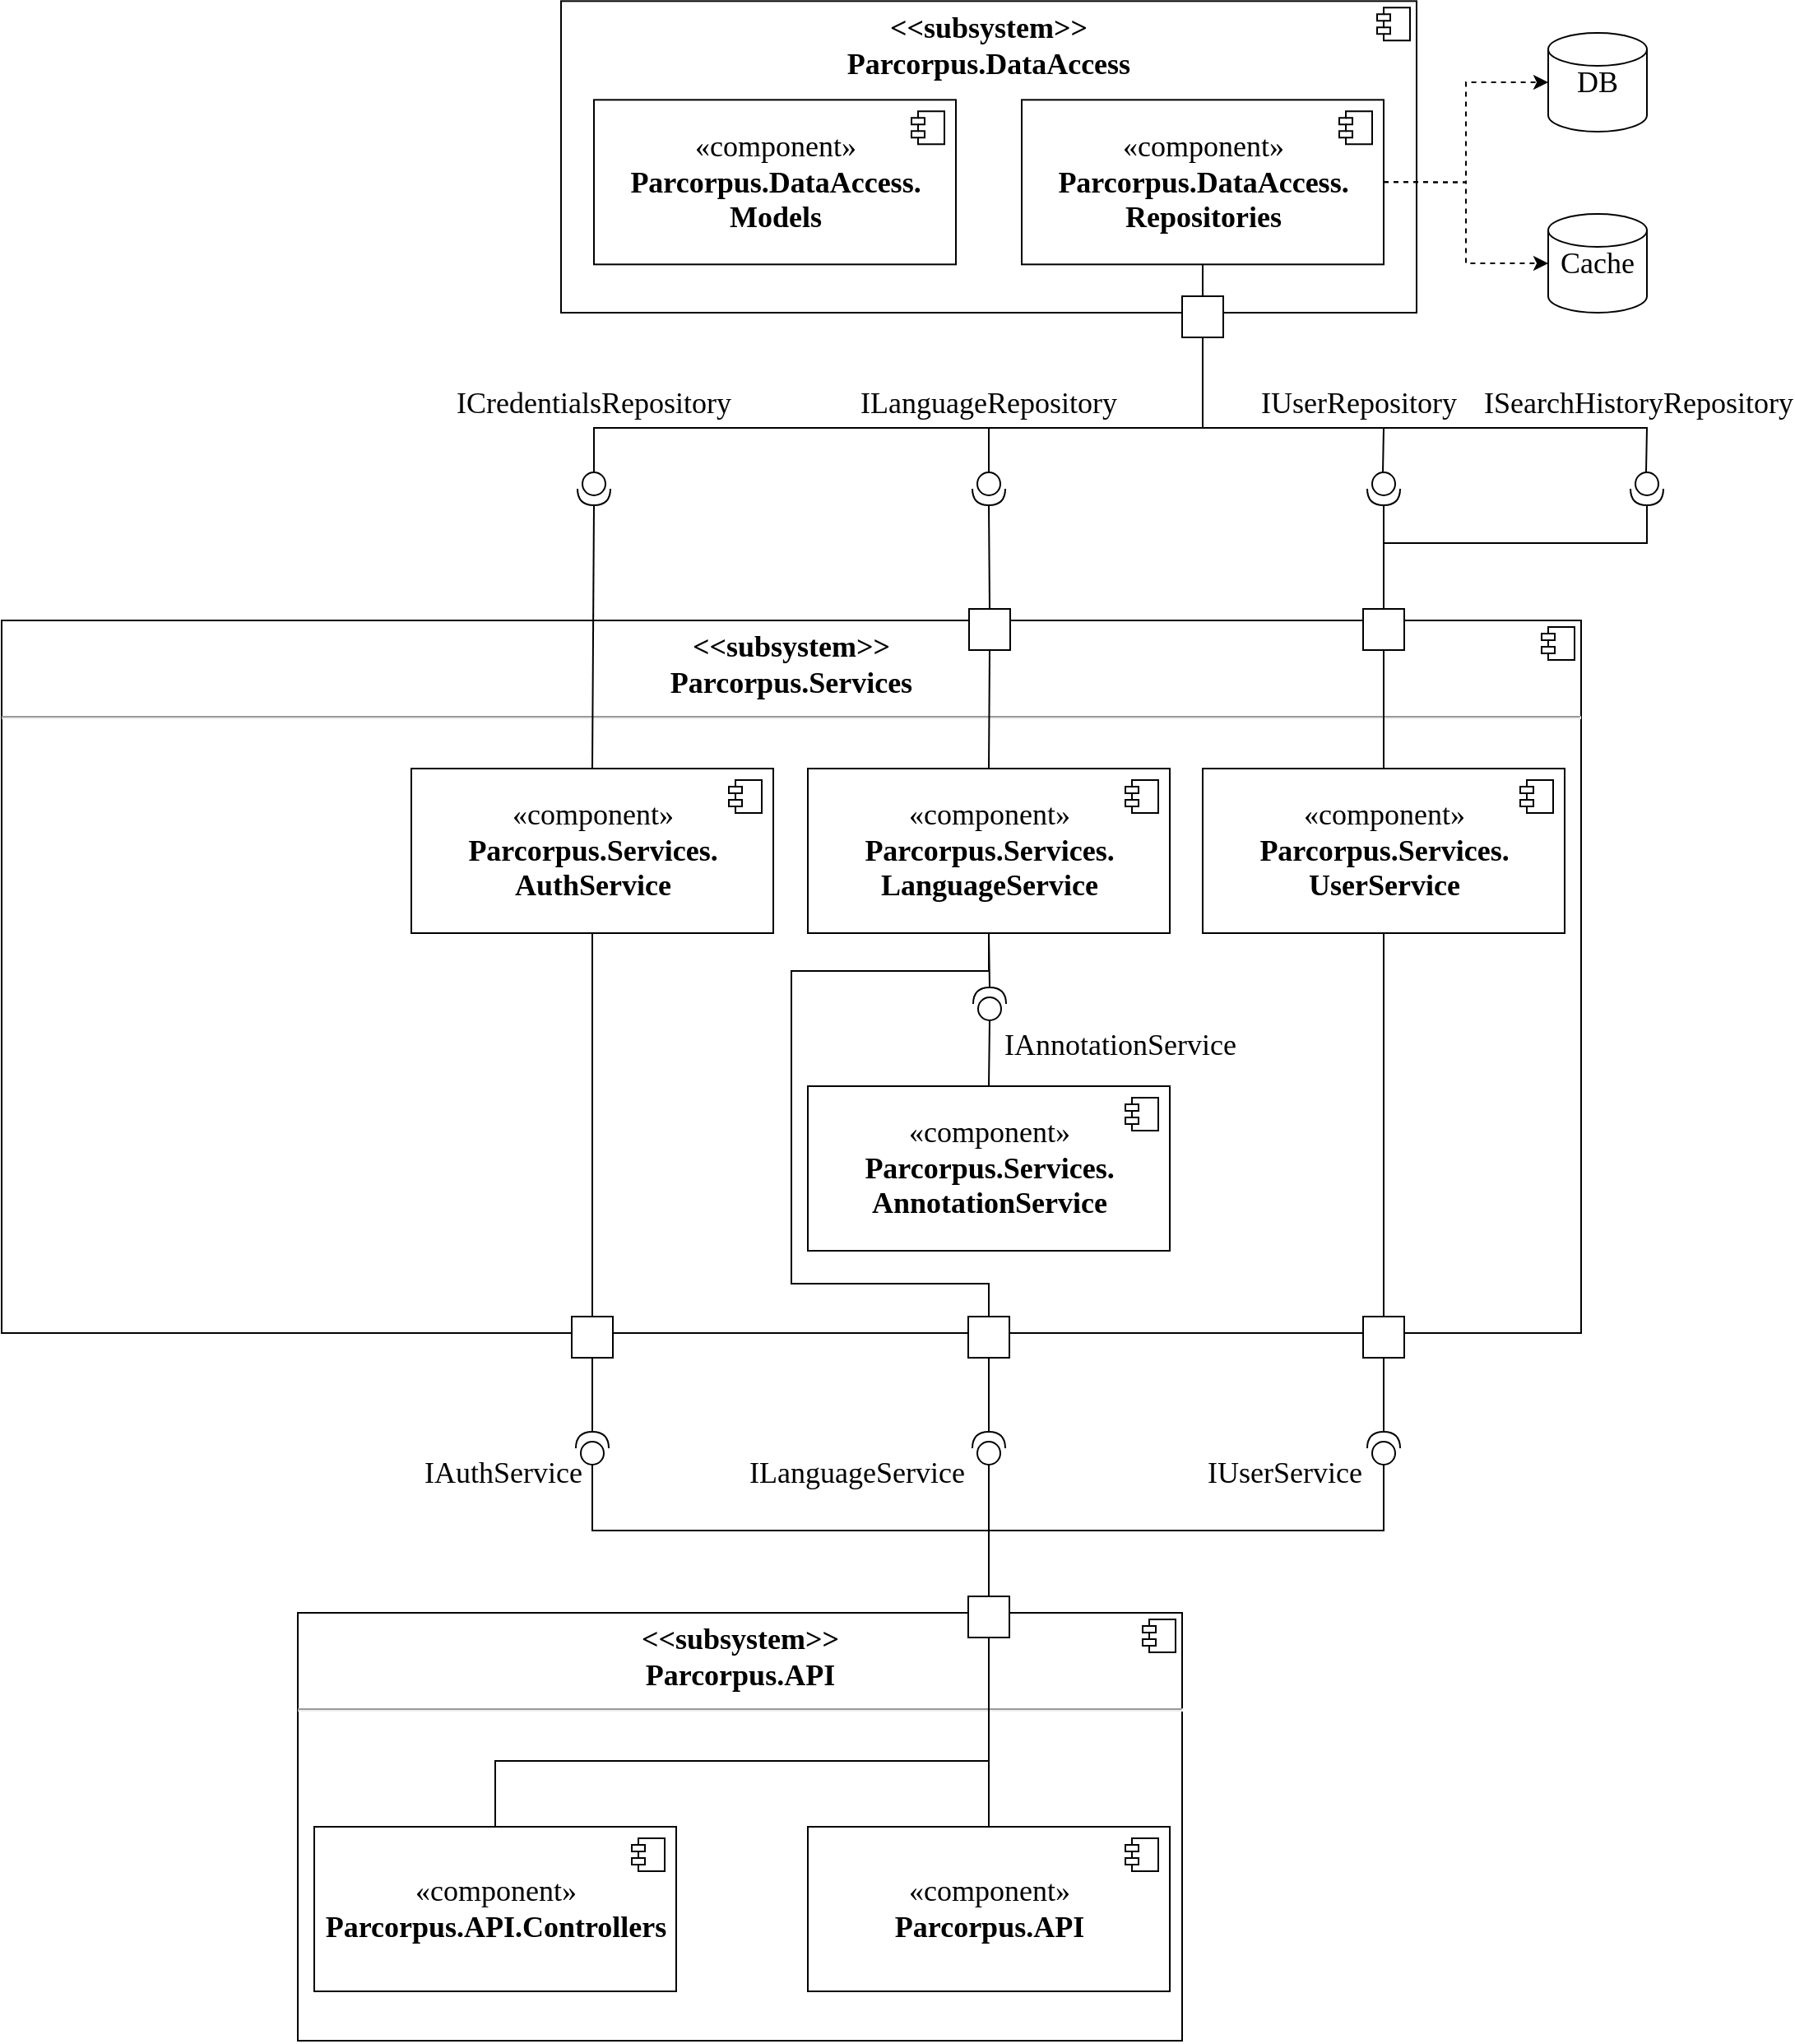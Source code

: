 <mxfile version="20.8.16" type="device"><diagram name="Страница 1" id="81cSLBE7nrnXuCphyeMQ"><mxGraphModel dx="1884" dy="1696" grid="1" gridSize="10" guides="1" tooltips="1" connect="1" arrows="1" fold="1" page="1" pageScale="1" pageWidth="950" pageHeight="580" math="0" shadow="0"><root><mxCell id="0"/><mxCell id="1" parent="0"/><mxCell id="-ZrfUMzQOLlgxnkJEbYy-15" value="&lt;p style=&quot;margin: 6px 0px 0px; text-align: center; font-size: 18px;&quot;&gt;&lt;span style=&quot;font-size: 18px;&quot;&gt;&amp;lt;&amp;lt;subsystem&amp;gt;&amp;gt;&lt;br style=&quot;font-size: 18px;&quot;&gt;Parcorpus.Services&lt;/span&gt;&lt;/p&gt;&lt;hr style=&quot;font-size: 18px;&quot;&gt;&lt;p style=&quot;margin: 0px 0px 0px 8px; font-size: 18px;&quot;&gt;&lt;br style=&quot;font-size: 18px;&quot;&gt;&lt;/p&gt;" style="align=left;overflow=fill;html=1;dropTarget=0;fillColor=none;fontSize=18;fontFamily=Times New Roman;fontStyle=1" parent="1" vertex="1"><mxGeometry x="80" y="297" width="960" height="433" as="geometry"/></mxCell><mxCell id="-ZrfUMzQOLlgxnkJEbYy-16" value="" style="shape=component;jettyWidth=8;jettyHeight=4;" parent="-ZrfUMzQOLlgxnkJEbYy-15" vertex="1"><mxGeometry x="1" width="20" height="20" relative="1" as="geometry"><mxPoint x="-24" y="4" as="offset"/></mxGeometry></mxCell><mxCell id="-ZrfUMzQOLlgxnkJEbYy-17" value="«component»&lt;b&gt;&lt;br&gt;Parcorpus.Services.&lt;br&gt;AnnotationService&lt;br&gt;&lt;/b&gt;" style="html=1;dropTarget=0;fontFamily=Times New Roman;fontSize=18;" parent="1" vertex="1"><mxGeometry x="570" y="580" width="220" height="100" as="geometry"/></mxCell><mxCell id="-ZrfUMzQOLlgxnkJEbYy-18" value="" style="shape=module;jettyWidth=8;jettyHeight=4;fontFamily=Times New Roman;fontSize=18;" parent="-ZrfUMzQOLlgxnkJEbYy-17" vertex="1"><mxGeometry x="1" width="20" height="20" relative="1" as="geometry"><mxPoint x="-27" y="7" as="offset"/></mxGeometry></mxCell><mxCell id="-ZrfUMzQOLlgxnkJEbYy-112" style="edgeStyle=none;rounded=0;orthogonalLoop=1;jettySize=auto;html=1;exitX=0.5;exitY=1;exitDx=0;exitDy=0;entryX=0.5;entryY=0;entryDx=0;entryDy=0;fontFamily=Times New Roman;fontSize=18;endArrow=none;endFill=0;" parent="1" source="-ZrfUMzQOLlgxnkJEbYy-19" target="-ZrfUMzQOLlgxnkJEbYy-109" edge="1"><mxGeometry relative="1" as="geometry"/></mxCell><mxCell id="-ZrfUMzQOLlgxnkJEbYy-19" value="«component»&lt;b&gt;&lt;br&gt;Parcorpus.Services.&lt;br&gt;AuthService&lt;br&gt;&lt;/b&gt;" style="html=1;dropTarget=0;fontFamily=Times New Roman;fontSize=18;" parent="1" vertex="1"><mxGeometry x="329" y="387" width="220" height="100" as="geometry"/></mxCell><mxCell id="-ZrfUMzQOLlgxnkJEbYy-20" value="" style="shape=module;jettyWidth=8;jettyHeight=4;fontFamily=Times New Roman;fontSize=18;" parent="-ZrfUMzQOLlgxnkJEbYy-19" vertex="1"><mxGeometry x="1" width="20" height="20" relative="1" as="geometry"><mxPoint x="-27" y="7" as="offset"/></mxGeometry></mxCell><mxCell id="-ZrfUMzQOLlgxnkJEbYy-114" style="edgeStyle=none;rounded=0;orthogonalLoop=1;jettySize=auto;html=1;exitX=0.5;exitY=1;exitDx=0;exitDy=0;entryX=0.5;entryY=0;entryDx=0;entryDy=0;fontFamily=Times New Roman;fontSize=18;endArrow=none;endFill=0;" parent="1" source="-ZrfUMzQOLlgxnkJEbYy-23" target="-ZrfUMzQOLlgxnkJEbYy-110" edge="1"><mxGeometry relative="1" as="geometry"><Array as="points"><mxPoint x="680" y="510"/><mxPoint x="560" y="510"/><mxPoint x="560" y="700"/><mxPoint x="680" y="700"/></Array></mxGeometry></mxCell><mxCell id="-ZrfUMzQOLlgxnkJEbYy-23" value="«component»&lt;b&gt;&lt;br&gt;Parcorpus.Services.&lt;br&gt;LanguageService&lt;br&gt;&lt;/b&gt;" style="html=1;dropTarget=0;fontFamily=Times New Roman;fontSize=18;" parent="1" vertex="1"><mxGeometry x="570" y="387" width="220" height="100" as="geometry"/></mxCell><mxCell id="-ZrfUMzQOLlgxnkJEbYy-24" value="" style="shape=module;jettyWidth=8;jettyHeight=4;fontFamily=Times New Roman;fontSize=18;" parent="-ZrfUMzQOLlgxnkJEbYy-23" vertex="1"><mxGeometry x="1" width="20" height="20" relative="1" as="geometry"><mxPoint x="-27" y="7" as="offset"/></mxGeometry></mxCell><mxCell id="-ZrfUMzQOLlgxnkJEbYy-113" style="edgeStyle=none;rounded=0;orthogonalLoop=1;jettySize=auto;html=1;exitX=0.5;exitY=1;exitDx=0;exitDy=0;entryX=0.5;entryY=0;entryDx=0;entryDy=0;fontFamily=Times New Roman;fontSize=18;endArrow=none;endFill=0;" parent="1" source="-ZrfUMzQOLlgxnkJEbYy-25" target="-ZrfUMzQOLlgxnkJEbYy-111" edge="1"><mxGeometry relative="1" as="geometry"/></mxCell><mxCell id="-ZrfUMzQOLlgxnkJEbYy-25" value="«component»&lt;b&gt;&lt;br&gt;Parcorpus.Services.&lt;br&gt;UserService&lt;br&gt;&lt;/b&gt;" style="html=1;dropTarget=0;fontFamily=Times New Roman;fontSize=18;" parent="1" vertex="1"><mxGeometry x="810" y="387" width="220" height="100" as="geometry"/></mxCell><mxCell id="-ZrfUMzQOLlgxnkJEbYy-26" value="" style="shape=module;jettyWidth=8;jettyHeight=4;fontFamily=Times New Roman;fontSize=18;" parent="-ZrfUMzQOLlgxnkJEbYy-25" vertex="1"><mxGeometry x="1" width="20" height="20" relative="1" as="geometry"><mxPoint x="-27" y="7" as="offset"/></mxGeometry></mxCell><mxCell id="-ZrfUMzQOLlgxnkJEbYy-27" value="&lt;p style=&quot;margin: 6px 0px 0px; text-align: center; font-size: 18px;&quot;&gt;&lt;span style=&quot;font-size: 18px;&quot;&gt;&amp;lt;&amp;lt;subsystem&amp;gt;&amp;gt;&lt;br style=&quot;font-size: 18px;&quot;&gt;Parcorpus.API&lt;/span&gt;&lt;/p&gt;&lt;hr style=&quot;font-size: 18px;&quot;&gt;&lt;p style=&quot;margin: 0px 0px 0px 8px; font-size: 18px;&quot;&gt;&lt;br style=&quot;font-size: 18px;&quot;&gt;&lt;/p&gt;" style="align=left;overflow=fill;html=1;dropTarget=0;fillColor=none;fontSize=18;fontFamily=Times New Roman;fontStyle=1" parent="1" vertex="1"><mxGeometry x="260" y="900" width="537.5" height="260" as="geometry"/></mxCell><mxCell id="-ZrfUMzQOLlgxnkJEbYy-28" value="" style="shape=component;jettyWidth=8;jettyHeight=4;" parent="-ZrfUMzQOLlgxnkJEbYy-27" vertex="1"><mxGeometry x="1" width="20" height="20" relative="1" as="geometry"><mxPoint x="-24" y="4" as="offset"/></mxGeometry></mxCell><mxCell id="-ZrfUMzQOLlgxnkJEbYy-29" value="«component»&lt;b&gt;&lt;br&gt;Parcorpus.API.Controllers&lt;/b&gt;" style="html=1;dropTarget=0;fontFamily=Times New Roman;fontSize=18;" parent="1" vertex="1"><mxGeometry x="270" y="1030" width="220" height="100" as="geometry"/></mxCell><mxCell id="-ZrfUMzQOLlgxnkJEbYy-30" value="" style="shape=module;jettyWidth=8;jettyHeight=4;fontFamily=Times New Roman;fontSize=18;" parent="-ZrfUMzQOLlgxnkJEbYy-29" vertex="1"><mxGeometry x="1" width="20" height="20" relative="1" as="geometry"><mxPoint x="-27" y="7" as="offset"/></mxGeometry></mxCell><mxCell id="-ZrfUMzQOLlgxnkJEbYy-33" value="«component»&lt;b&gt;&lt;br&gt;Parcorpus.API&lt;/b&gt;" style="html=1;dropTarget=0;fontFamily=Times New Roman;fontSize=18;" parent="1" vertex="1"><mxGeometry x="570" y="1030" width="220" height="100" as="geometry"/></mxCell><mxCell id="-ZrfUMzQOLlgxnkJEbYy-34" value="" style="shape=module;jettyWidth=8;jettyHeight=4;fontFamily=Times New Roman;fontSize=18;" parent="-ZrfUMzQOLlgxnkJEbYy-33" vertex="1"><mxGeometry x="1" width="20" height="20" relative="1" as="geometry"><mxPoint x="-27" y="7" as="offset"/></mxGeometry></mxCell><mxCell id="-ZrfUMzQOLlgxnkJEbYy-53" value="&lt;p style=&quot;margin: 6px 0px 0px; text-align: center; font-size: 18px;&quot;&gt;&lt;span style=&quot;font-size: 18px;&quot;&gt;&amp;lt;&amp;lt;subsystem&amp;gt;&amp;gt;&lt;br style=&quot;font-size: 18px;&quot;&gt;Parcorpus.DataAccess&lt;/span&gt;&lt;/p&gt;" style="align=left;overflow=fill;html=1;dropTarget=0;fillColor=none;fontSize=18;fontFamily=Times New Roman;fontStyle=1" parent="1" vertex="1"><mxGeometry x="420" y="-79.33" width="520" height="189.33" as="geometry"/></mxCell><mxCell id="-ZrfUMzQOLlgxnkJEbYy-54" value="" style="shape=component;jettyWidth=8;jettyHeight=4;" parent="-ZrfUMzQOLlgxnkJEbYy-53" vertex="1"><mxGeometry x="1" width="20" height="20" relative="1" as="geometry"><mxPoint x="-24" y="4" as="offset"/></mxGeometry></mxCell><mxCell id="-ZrfUMzQOLlgxnkJEbYy-59" value="«component»&lt;b&gt;&lt;br&gt;Parcorpus.DataAccess.&lt;br&gt;Models&lt;br&gt;&lt;/b&gt;" style="html=1;dropTarget=0;fontFamily=Times New Roman;fontSize=18;" parent="1" vertex="1"><mxGeometry x="440" y="-19.33" width="220" height="100" as="geometry"/></mxCell><mxCell id="-ZrfUMzQOLlgxnkJEbYy-60" value="" style="shape=module;jettyWidth=8;jettyHeight=4;fontFamily=Times New Roman;fontSize=18;" parent="-ZrfUMzQOLlgxnkJEbYy-59" vertex="1"><mxGeometry x="1" width="20" height="20" relative="1" as="geometry"><mxPoint x="-27" y="7" as="offset"/></mxGeometry></mxCell><mxCell id="lTO_4K2xdfcp0wFLgmKr-4" style="edgeStyle=orthogonalEdgeStyle;rounded=0;orthogonalLoop=1;jettySize=auto;html=1;exitX=1;exitY=0.5;exitDx=0;exitDy=0;entryX=0;entryY=0.5;entryDx=0;entryDy=0;entryPerimeter=0;fontFamily=Times New Roman;fontSize=18;dashed=1;" edge="1" parent="1" source="-ZrfUMzQOLlgxnkJEbYy-61" target="lTO_4K2xdfcp0wFLgmKr-1"><mxGeometry relative="1" as="geometry"/></mxCell><mxCell id="lTO_4K2xdfcp0wFLgmKr-5" style="edgeStyle=orthogonalEdgeStyle;rounded=0;orthogonalLoop=1;jettySize=auto;html=1;exitX=1;exitY=0.5;exitDx=0;exitDy=0;entryX=0;entryY=0.5;entryDx=0;entryDy=0;entryPerimeter=0;dashed=1;fontFamily=Times New Roman;fontSize=18;" edge="1" parent="1" source="-ZrfUMzQOLlgxnkJEbYy-61" target="lTO_4K2xdfcp0wFLgmKr-2"><mxGeometry relative="1" as="geometry"/></mxCell><mxCell id="-ZrfUMzQOLlgxnkJEbYy-61" value="«component»&lt;b&gt;&lt;br&gt;Parcorpus.DataAccess.&lt;br&gt;Repositories&lt;br&gt;&lt;/b&gt;" style="html=1;dropTarget=0;fontFamily=Times New Roman;fontSize=18;" parent="1" vertex="1"><mxGeometry x="700" y="-19.33" width="220" height="100" as="geometry"/></mxCell><mxCell id="-ZrfUMzQOLlgxnkJEbYy-62" value="" style="shape=module;jettyWidth=8;jettyHeight=4;fontFamily=Times New Roman;fontSize=18;" parent="-ZrfUMzQOLlgxnkJEbYy-61" vertex="1"><mxGeometry x="1" width="20" height="20" relative="1" as="geometry"><mxPoint x="-27" y="7" as="offset"/></mxGeometry></mxCell><mxCell id="-ZrfUMzQOLlgxnkJEbYy-65" value="" style="whiteSpace=wrap;html=1;aspect=fixed;fontFamily=Times New Roman;fontSize=18;fillColor=default;labelBackgroundColor=none;" parent="1" vertex="1"><mxGeometry x="797.5" y="100" width="25" height="25" as="geometry"/></mxCell><mxCell id="-ZrfUMzQOLlgxnkJEbYy-68" value="" style="endArrow=none;html=1;rounded=0;fontFamily=Times New Roman;fontSize=18;entryX=0.5;entryY=1;entryDx=0;entryDy=0;exitX=0.5;exitY=0;exitDx=0;exitDy=0;" parent="1" source="-ZrfUMzQOLlgxnkJEbYy-65" target="-ZrfUMzQOLlgxnkJEbYy-61" edge="1"><mxGeometry width="50" height="50" relative="1" as="geometry"><mxPoint x="810" y="91" as="sourcePoint"/><mxPoint x="840" y="130" as="targetPoint"/></mxGeometry></mxCell><mxCell id="-ZrfUMzQOLlgxnkJEbYy-70" value="" style="endArrow=none;html=1;rounded=0;fontFamily=Times New Roman;fontSize=18;exitX=0;exitY=0.5;exitDx=0;exitDy=0;entryX=0.5;entryY=1;entryDx=0;entryDy=0;exitPerimeter=0;" parent="1" source="-ZrfUMzQOLlgxnkJEbYy-92" target="-ZrfUMzQOLlgxnkJEbYy-65" edge="1"><mxGeometry width="50" height="50" relative="1" as="geometry"><mxPoint x="559.5" y="207" as="sourcePoint"/><mxPoint x="730" y="140.67" as="targetPoint"/><Array as="points"><mxPoint x="440" y="180"/><mxPoint x="810" y="180"/></Array></mxGeometry></mxCell><mxCell id="-ZrfUMzQOLlgxnkJEbYy-71" value="&lt;font style=&quot;font-size: 18px;&quot;&gt;ICredentialsRepository&lt;/font&gt;" style="text;html=1;strokeColor=none;fillColor=none;align=center;verticalAlign=middle;whiteSpace=wrap;rounded=0;fontSize=18;fontFamily=Times New Roman;" parent="1" vertex="1"><mxGeometry x="355" y="150" width="170" height="30" as="geometry"/></mxCell><mxCell id="-ZrfUMzQOLlgxnkJEbYy-74" value="&lt;font style=&quot;font-size: 18px;&quot;&gt;ILanguageRepository&lt;/font&gt;" style="text;html=1;strokeColor=none;fillColor=none;align=center;verticalAlign=middle;whiteSpace=wrap;rounded=0;fontSize=18;fontFamily=Times New Roman;" parent="1" vertex="1"><mxGeometry x="595" y="150" width="170" height="30" as="geometry"/></mxCell><mxCell id="-ZrfUMzQOLlgxnkJEbYy-75" value="" style="endArrow=none;html=1;rounded=0;fontFamily=Times New Roman;fontSize=18;exitX=0.5;exitY=0;exitDx=0;exitDy=0;" parent="1" edge="1"><mxGeometry width="50" height="50" relative="1" as="geometry"><mxPoint x="680" y="207" as="sourcePoint"/><mxPoint x="680" y="180" as="targetPoint"/></mxGeometry></mxCell><mxCell id="-ZrfUMzQOLlgxnkJEbYy-80" value="" style="endArrow=none;html=1;rounded=0;fontFamily=Times New Roman;fontSize=18;entryX=0.5;entryY=0;entryDx=0;entryDy=0;" parent="1" edge="1"><mxGeometry width="50" height="50" relative="1" as="geometry"><mxPoint x="810" y="180" as="sourcePoint"/><mxPoint x="1079.5" y="207" as="targetPoint"/><Array as="points"><mxPoint x="1080" y="180"/></Array></mxGeometry></mxCell><mxCell id="-ZrfUMzQOLlgxnkJEbYy-81" value="" style="endArrow=none;html=1;rounded=0;fontFamily=Times New Roman;fontSize=18;entryX=0.5;entryY=0;entryDx=0;entryDy=0;" parent="1" edge="1"><mxGeometry width="50" height="50" relative="1" as="geometry"><mxPoint x="920" y="180" as="sourcePoint"/><mxPoint x="919.5" y="207" as="targetPoint"/></mxGeometry></mxCell><mxCell id="-ZrfUMzQOLlgxnkJEbYy-82" value="&lt;font style=&quot;font-size: 18px;&quot;&gt;IUserRepository&lt;/font&gt;" style="text;html=1;strokeColor=none;fillColor=none;align=center;verticalAlign=middle;whiteSpace=wrap;rounded=0;fontSize=18;fontFamily=Times New Roman;" parent="1" vertex="1"><mxGeometry x="820" y="150" width="170" height="30" as="geometry"/></mxCell><mxCell id="-ZrfUMzQOLlgxnkJEbYy-83" value="&lt;font style=&quot;font-size: 18px;&quot;&gt;ISearchHistoryRepository&lt;/font&gt;" style="text;html=1;strokeColor=none;fillColor=none;align=center;verticalAlign=middle;whiteSpace=wrap;rounded=0;fontSize=18;fontFamily=Times New Roman;" parent="1" vertex="1"><mxGeometry x="990" y="150" width="170" height="30" as="geometry"/></mxCell><mxCell id="-ZrfUMzQOLlgxnkJEbYy-103" style="edgeStyle=none;rounded=0;orthogonalLoop=1;jettySize=auto;html=1;exitX=1;exitY=0.5;exitDx=0;exitDy=0;exitPerimeter=0;entryX=0.5;entryY=0;entryDx=0;entryDy=0;fontFamily=Times New Roman;fontSize=18;endArrow=none;endFill=0;" parent="1" source="-ZrfUMzQOLlgxnkJEbYy-92" target="-ZrfUMzQOLlgxnkJEbYy-19" edge="1"><mxGeometry relative="1" as="geometry"/></mxCell><mxCell id="-ZrfUMzQOLlgxnkJEbYy-92" value="" style="shape=providedRequiredInterface;html=1;verticalLabelPosition=bottom;sketch=0;labelBackgroundColor=none;fontFamily=Times New Roman;fontSize=18;fillColor=default;rotation=90;" parent="1" vertex="1"><mxGeometry x="430" y="207" width="20" height="20" as="geometry"/></mxCell><mxCell id="-ZrfUMzQOLlgxnkJEbYy-101" style="edgeStyle=none;rounded=0;orthogonalLoop=1;jettySize=auto;html=1;exitX=1;exitY=0.5;exitDx=0;exitDy=0;exitPerimeter=0;entryX=0.5;entryY=0;entryDx=0;entryDy=0;fontFamily=Times New Roman;fontSize=18;endArrow=none;endFill=0;" parent="1" source="-ZrfUMzQOLlgxnkJEbYy-93" target="-ZrfUMzQOLlgxnkJEbYy-99" edge="1"><mxGeometry relative="1" as="geometry"/></mxCell><mxCell id="-ZrfUMzQOLlgxnkJEbYy-93" value="" style="shape=providedRequiredInterface;html=1;verticalLabelPosition=bottom;sketch=0;labelBackgroundColor=none;fontFamily=Times New Roman;fontSize=18;fillColor=default;rotation=90;" parent="1" vertex="1"><mxGeometry x="670" y="207" width="20" height="20" as="geometry"/></mxCell><mxCell id="-ZrfUMzQOLlgxnkJEbYy-97" style="edgeStyle=none;rounded=0;orthogonalLoop=1;jettySize=auto;html=1;exitX=1;exitY=0.5;exitDx=0;exitDy=0;exitPerimeter=0;entryX=0.5;entryY=0;entryDx=0;entryDy=0;fontFamily=Times New Roman;fontSize=18;endArrow=none;endFill=0;" parent="1" source="-ZrfUMzQOLlgxnkJEbYy-94" target="-ZrfUMzQOLlgxnkJEbYy-96" edge="1"><mxGeometry relative="1" as="geometry"/></mxCell><mxCell id="-ZrfUMzQOLlgxnkJEbYy-94" value="" style="shape=providedRequiredInterface;html=1;verticalLabelPosition=bottom;sketch=0;labelBackgroundColor=none;fontFamily=Times New Roman;fontSize=18;fillColor=default;rotation=90;" parent="1" vertex="1"><mxGeometry x="910" y="207" width="20" height="20" as="geometry"/></mxCell><mxCell id="-ZrfUMzQOLlgxnkJEbYy-102" style="edgeStyle=none;rounded=0;orthogonalLoop=1;jettySize=auto;html=1;exitX=1;exitY=0.5;exitDx=0;exitDy=0;exitPerimeter=0;entryX=0.5;entryY=0;entryDx=0;entryDy=0;fontFamily=Times New Roman;fontSize=18;endArrow=none;endFill=0;" parent="1" source="-ZrfUMzQOLlgxnkJEbYy-95" target="-ZrfUMzQOLlgxnkJEbYy-96" edge="1"><mxGeometry relative="1" as="geometry"><Array as="points"><mxPoint x="1080" y="250"/><mxPoint x="920" y="250"/></Array></mxGeometry></mxCell><mxCell id="-ZrfUMzQOLlgxnkJEbYy-95" value="" style="shape=providedRequiredInterface;html=1;verticalLabelPosition=bottom;sketch=0;labelBackgroundColor=none;fontFamily=Times New Roman;fontSize=18;fillColor=default;rotation=90;" parent="1" vertex="1"><mxGeometry x="1070" y="207" width="20" height="20" as="geometry"/></mxCell><mxCell id="-ZrfUMzQOLlgxnkJEbYy-98" style="edgeStyle=none;rounded=0;orthogonalLoop=1;jettySize=auto;html=1;exitX=0.5;exitY=1;exitDx=0;exitDy=0;entryX=0.5;entryY=0;entryDx=0;entryDy=0;fontFamily=Times New Roman;fontSize=18;endArrow=none;endFill=0;" parent="1" source="-ZrfUMzQOLlgxnkJEbYy-96" target="-ZrfUMzQOLlgxnkJEbYy-25" edge="1"><mxGeometry relative="1" as="geometry"/></mxCell><mxCell id="-ZrfUMzQOLlgxnkJEbYy-96" value="" style="whiteSpace=wrap;html=1;aspect=fixed;fontFamily=Times New Roman;fontSize=18;fillColor=default;labelBackgroundColor=none;" parent="1" vertex="1"><mxGeometry x="907.5" y="290" width="25" height="25" as="geometry"/></mxCell><mxCell id="-ZrfUMzQOLlgxnkJEbYy-100" style="edgeStyle=none;rounded=0;orthogonalLoop=1;jettySize=auto;html=1;exitX=0.5;exitY=1;exitDx=0;exitDy=0;entryX=0.5;entryY=0;entryDx=0;entryDy=0;fontFamily=Times New Roman;fontSize=18;endArrow=none;endFill=0;" parent="1" source="-ZrfUMzQOLlgxnkJEbYy-99" target="-ZrfUMzQOLlgxnkJEbYy-23" edge="1"><mxGeometry relative="1" as="geometry"/></mxCell><mxCell id="-ZrfUMzQOLlgxnkJEbYy-99" value="" style="whiteSpace=wrap;html=1;aspect=fixed;fontFamily=Times New Roman;fontSize=18;fillColor=default;labelBackgroundColor=none;" parent="1" vertex="1"><mxGeometry x="668" y="290" width="25" height="25" as="geometry"/></mxCell><mxCell id="-ZrfUMzQOLlgxnkJEbYy-105" style="edgeStyle=none;rounded=0;orthogonalLoop=1;jettySize=auto;html=1;exitX=0;exitY=0.5;exitDx=0;exitDy=0;exitPerimeter=0;entryX=0.5;entryY=0;entryDx=0;entryDy=0;fontFamily=Times New Roman;fontSize=18;endArrow=none;endFill=0;" parent="1" source="-ZrfUMzQOLlgxnkJEbYy-104" target="-ZrfUMzQOLlgxnkJEbYy-17" edge="1"><mxGeometry relative="1" as="geometry"/></mxCell><mxCell id="-ZrfUMzQOLlgxnkJEbYy-106" style="edgeStyle=none;rounded=0;orthogonalLoop=1;jettySize=auto;html=1;exitX=1;exitY=0.5;exitDx=0;exitDy=0;exitPerimeter=0;entryX=0.5;entryY=1;entryDx=0;entryDy=0;fontFamily=Times New Roman;fontSize=18;endArrow=none;endFill=0;" parent="1" source="-ZrfUMzQOLlgxnkJEbYy-104" target="-ZrfUMzQOLlgxnkJEbYy-23" edge="1"><mxGeometry relative="1" as="geometry"/></mxCell><mxCell id="-ZrfUMzQOLlgxnkJEbYy-104" value="" style="shape=providedRequiredInterface;html=1;verticalLabelPosition=bottom;sketch=0;labelBackgroundColor=none;fontFamily=Times New Roman;fontSize=18;fillColor=default;rotation=-90;" parent="1" vertex="1"><mxGeometry x="670.5" y="520" width="20" height="20" as="geometry"/></mxCell><mxCell id="-ZrfUMzQOLlgxnkJEbYy-107" value="IAnnotationService" style="text;html=1;strokeColor=none;fillColor=none;align=center;verticalAlign=middle;whiteSpace=wrap;rounded=0;fontSize=18;fontFamily=Times New Roman;" parent="1" vertex="1"><mxGeometry x="680" y="540" width="160" height="30" as="geometry"/></mxCell><mxCell id="-ZrfUMzQOLlgxnkJEbYy-108" style="edgeStyle=none;rounded=0;orthogonalLoop=1;jettySize=auto;html=1;exitX=1;exitY=0.5;exitDx=0;exitDy=0;fontFamily=Times New Roman;fontSize=18;endArrow=none;endFill=0;" parent="1" source="-ZrfUMzQOLlgxnkJEbYy-107" target="-ZrfUMzQOLlgxnkJEbYy-107" edge="1"><mxGeometry relative="1" as="geometry"/></mxCell><mxCell id="-ZrfUMzQOLlgxnkJEbYy-119" style="edgeStyle=none;rounded=0;orthogonalLoop=1;jettySize=auto;html=1;exitX=0.5;exitY=1;exitDx=0;exitDy=0;entryX=1;entryY=0.5;entryDx=0;entryDy=0;entryPerimeter=0;fontFamily=Times New Roman;fontSize=18;endArrow=none;endFill=0;" parent="1" source="-ZrfUMzQOLlgxnkJEbYy-109" target="-ZrfUMzQOLlgxnkJEbYy-115" edge="1"><mxGeometry relative="1" as="geometry"/></mxCell><mxCell id="-ZrfUMzQOLlgxnkJEbYy-109" value="" style="whiteSpace=wrap;html=1;aspect=fixed;fontFamily=Times New Roman;fontSize=18;fillColor=default;labelBackgroundColor=none;" parent="1" vertex="1"><mxGeometry x="426.5" y="720" width="25" height="25" as="geometry"/></mxCell><mxCell id="-ZrfUMzQOLlgxnkJEbYy-120" style="edgeStyle=none;rounded=0;orthogonalLoop=1;jettySize=auto;html=1;exitX=0.5;exitY=1;exitDx=0;exitDy=0;entryX=1;entryY=0.5;entryDx=0;entryDy=0;entryPerimeter=0;fontFamily=Times New Roman;fontSize=18;endArrow=none;endFill=0;" parent="1" source="-ZrfUMzQOLlgxnkJEbYy-110" target="-ZrfUMzQOLlgxnkJEbYy-116" edge="1"><mxGeometry relative="1" as="geometry"/></mxCell><mxCell id="-ZrfUMzQOLlgxnkJEbYy-110" value="" style="whiteSpace=wrap;html=1;aspect=fixed;fontFamily=Times New Roman;fontSize=18;fillColor=default;labelBackgroundColor=none;" parent="1" vertex="1"><mxGeometry x="667.5" y="720" width="25" height="25" as="geometry"/></mxCell><mxCell id="-ZrfUMzQOLlgxnkJEbYy-121" style="edgeStyle=none;rounded=0;orthogonalLoop=1;jettySize=auto;html=1;exitX=0.5;exitY=1;exitDx=0;exitDy=0;entryX=1;entryY=0.5;entryDx=0;entryDy=0;entryPerimeter=0;fontFamily=Times New Roman;fontSize=18;endArrow=none;endFill=0;" parent="1" source="-ZrfUMzQOLlgxnkJEbYy-111" target="-ZrfUMzQOLlgxnkJEbYy-117" edge="1"><mxGeometry relative="1" as="geometry"/></mxCell><mxCell id="-ZrfUMzQOLlgxnkJEbYy-111" value="" style="whiteSpace=wrap;html=1;aspect=fixed;fontFamily=Times New Roman;fontSize=18;fillColor=default;labelBackgroundColor=none;" parent="1" vertex="1"><mxGeometry x="907.5" y="720" width="25" height="25" as="geometry"/></mxCell><mxCell id="-ZrfUMzQOLlgxnkJEbYy-122" style="edgeStyle=none;rounded=0;orthogonalLoop=1;jettySize=auto;html=1;exitX=0;exitY=0.5;exitDx=0;exitDy=0;exitPerimeter=0;entryX=0.5;entryY=0;entryDx=0;entryDy=0;fontFamily=Times New Roman;fontSize=18;endArrow=none;endFill=0;" parent="1" source="-ZrfUMzQOLlgxnkJEbYy-115" target="-ZrfUMzQOLlgxnkJEbYy-118" edge="1"><mxGeometry relative="1" as="geometry"><Array as="points"><mxPoint x="439" y="850"/><mxPoint x="680" y="850"/></Array></mxGeometry></mxCell><mxCell id="-ZrfUMzQOLlgxnkJEbYy-115" value="" style="shape=providedRequiredInterface;html=1;verticalLabelPosition=bottom;sketch=0;labelBackgroundColor=none;fontFamily=Times New Roman;fontSize=18;fillColor=default;rotation=-90;" parent="1" vertex="1"><mxGeometry x="429" y="790" width="20" height="20" as="geometry"/></mxCell><mxCell id="-ZrfUMzQOLlgxnkJEbYy-123" style="edgeStyle=none;rounded=0;orthogonalLoop=1;jettySize=auto;html=1;exitX=0;exitY=0.5;exitDx=0;exitDy=0;exitPerimeter=0;entryX=0.5;entryY=0;entryDx=0;entryDy=0;fontFamily=Times New Roman;fontSize=18;endArrow=none;endFill=0;" parent="1" source="-ZrfUMzQOLlgxnkJEbYy-116" target="-ZrfUMzQOLlgxnkJEbYy-118" edge="1"><mxGeometry relative="1" as="geometry"/></mxCell><mxCell id="-ZrfUMzQOLlgxnkJEbYy-116" value="" style="shape=providedRequiredInterface;html=1;verticalLabelPosition=bottom;sketch=0;labelBackgroundColor=none;fontFamily=Times New Roman;fontSize=18;fillColor=default;rotation=-90;" parent="1" vertex="1"><mxGeometry x="670" y="790" width="20" height="20" as="geometry"/></mxCell><mxCell id="-ZrfUMzQOLlgxnkJEbYy-117" value="" style="shape=providedRequiredInterface;html=1;verticalLabelPosition=bottom;sketch=0;labelBackgroundColor=none;fontFamily=Times New Roman;fontSize=18;fillColor=default;rotation=-90;" parent="1" vertex="1"><mxGeometry x="910" y="790" width="20" height="20" as="geometry"/></mxCell><mxCell id="-ZrfUMzQOLlgxnkJEbYy-128" style="edgeStyle=none;rounded=0;orthogonalLoop=1;jettySize=auto;html=1;exitX=0.5;exitY=1;exitDx=0;exitDy=0;entryX=0.5;entryY=0;entryDx=0;entryDy=0;fontFamily=Times New Roman;fontSize=18;endArrow=none;endFill=0;" parent="1" source="-ZrfUMzQOLlgxnkJEbYy-118" target="-ZrfUMzQOLlgxnkJEbYy-33" edge="1"><mxGeometry relative="1" as="geometry"/></mxCell><mxCell id="-ZrfUMzQOLlgxnkJEbYy-118" value="" style="whiteSpace=wrap;html=1;aspect=fixed;fontFamily=Times New Roman;fontSize=18;fillColor=default;labelBackgroundColor=none;" parent="1" vertex="1"><mxGeometry x="667.5" y="890" width="25" height="25" as="geometry"/></mxCell><mxCell id="-ZrfUMzQOLlgxnkJEbYy-124" value="" style="endArrow=none;html=1;rounded=0;fontFamily=Times New Roman;fontSize=18;entryX=0;entryY=0.5;entryDx=0;entryDy=0;entryPerimeter=0;" parent="1" target="-ZrfUMzQOLlgxnkJEbYy-117" edge="1"><mxGeometry width="50" height="50" relative="1" as="geometry"><mxPoint x="680" y="850" as="sourcePoint"/><mxPoint x="780" y="730" as="targetPoint"/><Array as="points"><mxPoint x="920" y="850"/></Array></mxGeometry></mxCell><mxCell id="-ZrfUMzQOLlgxnkJEbYy-125" value="IAuthService" style="text;html=1;strokeColor=none;fillColor=none;align=center;verticalAlign=middle;whiteSpace=wrap;rounded=0;fontSize=18;fontFamily=Times New Roman;" parent="1" vertex="1"><mxGeometry x="355" y="800" width="60" height="30" as="geometry"/></mxCell><mxCell id="-ZrfUMzQOLlgxnkJEbYy-126" value="ILanguageService" style="text;html=1;strokeColor=none;fillColor=none;align=center;verticalAlign=middle;whiteSpace=wrap;rounded=0;fontSize=18;fontFamily=Times New Roman;" parent="1" vertex="1"><mxGeometry x="570" y="800" width="60" height="30" as="geometry"/></mxCell><mxCell id="-ZrfUMzQOLlgxnkJEbYy-127" value="IUserService" style="text;html=1;strokeColor=none;fillColor=none;align=center;verticalAlign=middle;whiteSpace=wrap;rounded=0;fontSize=18;fontFamily=Times New Roman;" parent="1" vertex="1"><mxGeometry x="830" y="800" width="60" height="30" as="geometry"/></mxCell><mxCell id="-ZrfUMzQOLlgxnkJEbYy-129" value="" style="endArrow=none;html=1;rounded=0;fontFamily=Times New Roman;fontSize=18;exitX=0.5;exitY=0;exitDx=0;exitDy=0;" parent="1" source="-ZrfUMzQOLlgxnkJEbYy-29" edge="1"><mxGeometry width="50" height="50" relative="1" as="geometry"><mxPoint x="530" y="900" as="sourcePoint"/><mxPoint x="680" y="990" as="targetPoint"/><Array as="points"><mxPoint x="380" y="990"/></Array></mxGeometry></mxCell><mxCell id="lTO_4K2xdfcp0wFLgmKr-1" value="DB" style="strokeWidth=1;html=1;shape=mxgraph.flowchart.database;whiteSpace=wrap;fontSize=18;fontFamily=Times New Roman;" vertex="1" parent="1"><mxGeometry x="1020" y="-60" width="60" height="60" as="geometry"/></mxCell><mxCell id="lTO_4K2xdfcp0wFLgmKr-2" value="Cache" style="strokeWidth=1;html=1;shape=mxgraph.flowchart.database;whiteSpace=wrap;fontSize=18;fontFamily=Times New Roman;" vertex="1" parent="1"><mxGeometry x="1020" y="50" width="60" height="60" as="geometry"/></mxCell></root></mxGraphModel></diagram></mxfile>
